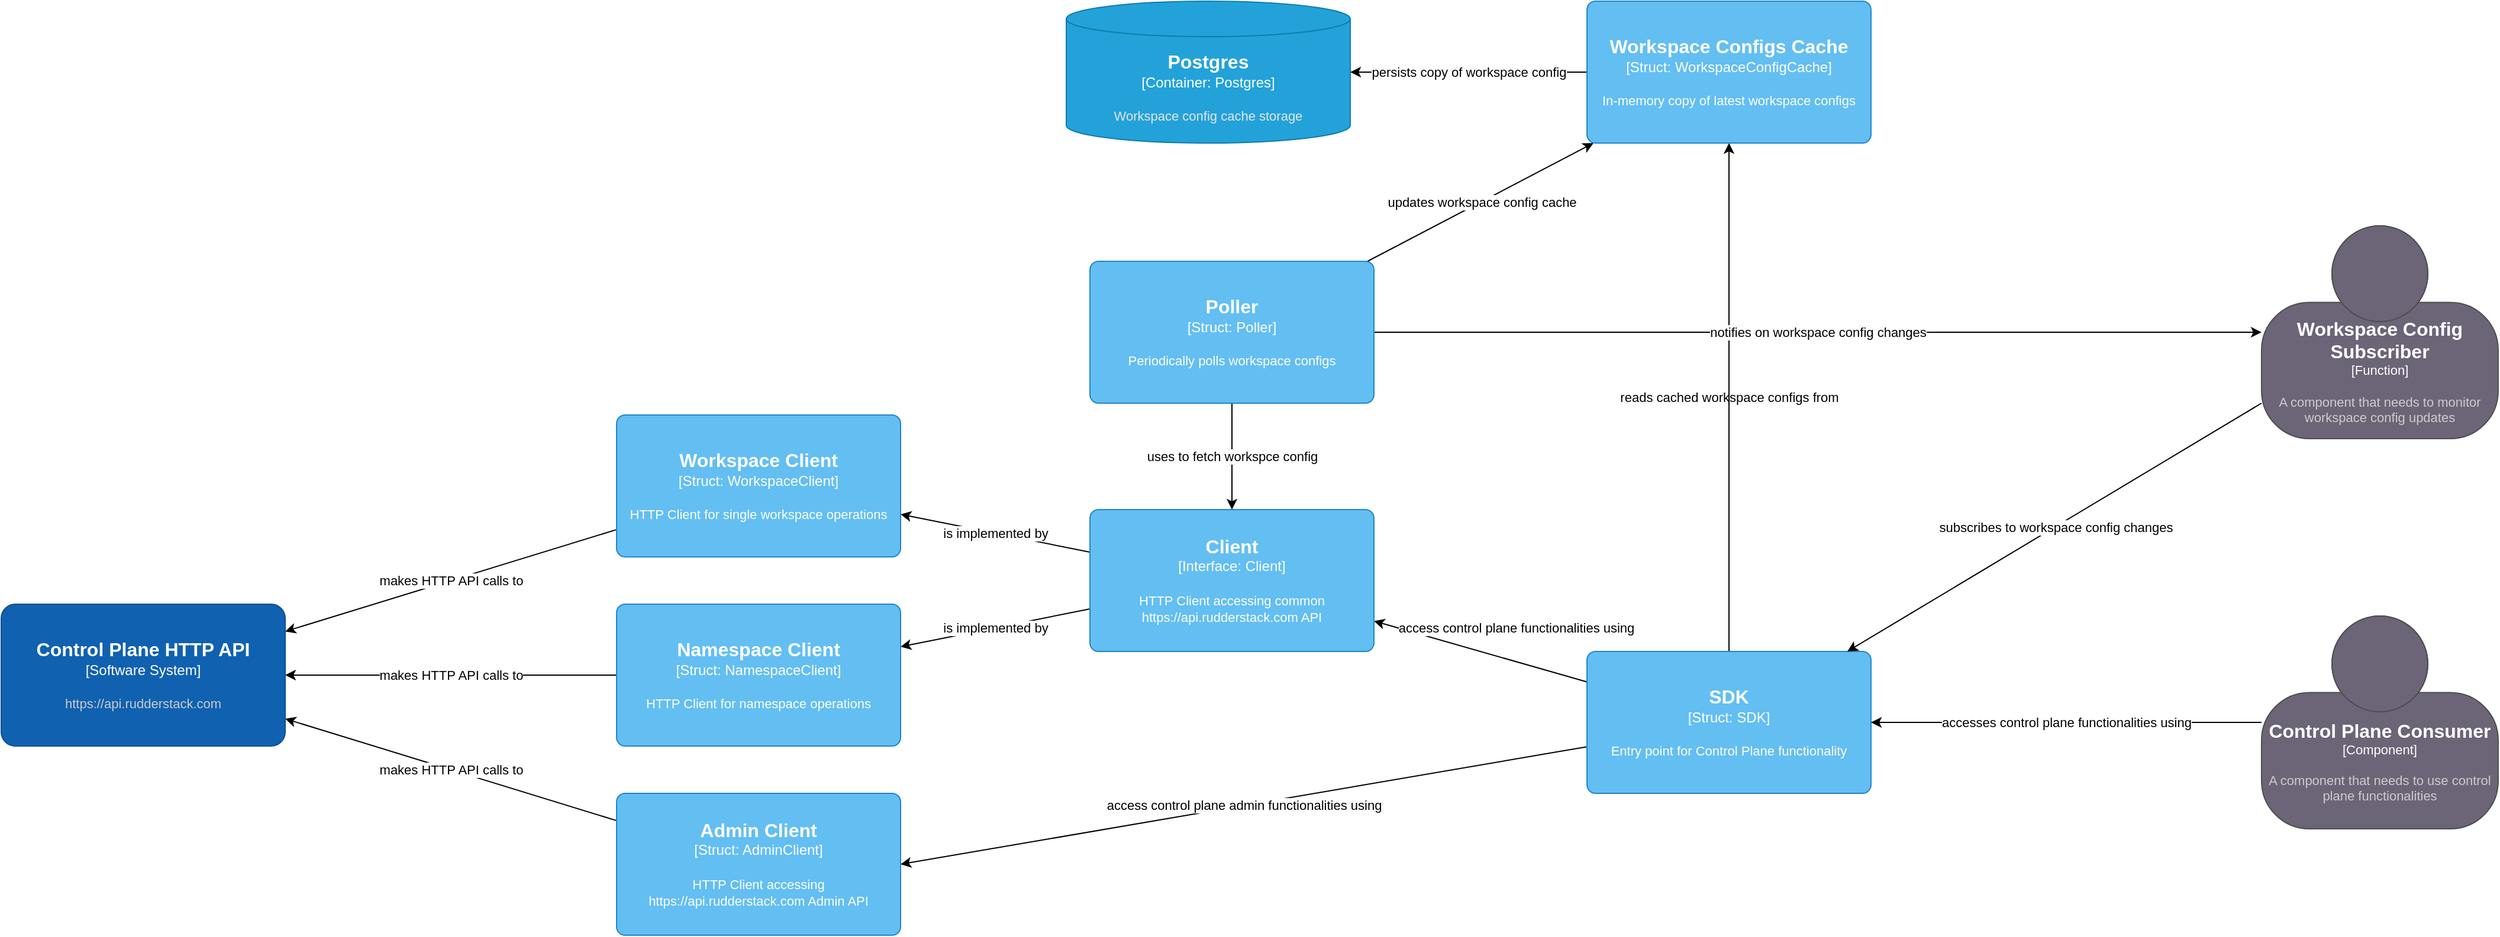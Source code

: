 <mxfile>
    <diagram id="_XXg_SG4GZvzSHFKr3O1" name="Page-1">
        <mxGraphModel dx="2261" dy="317" grid="1" gridSize="10" guides="1" tooltips="1" connect="1" arrows="1" fold="1" page="1" pageScale="1" pageWidth="1600" pageHeight="1200" background="#FFFFFF" math="0" shadow="0">
            <root>
                <mxCell id="0"/>
                <mxCell id="1" parent="0"/>
                <mxCell id="17" value="access control plane admin functionalities using" style="edgeStyle=none;html=1;entryX=1;entryY=0.5;entryDx=0;entryDy=0;entryPerimeter=0;strokeColor=#000000;fontColor=#000000;labelBackgroundColor=#FFFFFF;" edge="1" parent="1" source="3" target="15">
                    <mxGeometry relative="1" as="geometry"/>
                </mxCell>
                <mxCell id="20" value="access control plane functionalities using" style="edgeStyle=none;html=1;strokeColor=#000000;fontColor=#000000;labelBackgroundColor=#FFFFFF;" edge="1" parent="1" source="3" target="4">
                    <mxGeometry x="-0.249" y="-27" relative="1" as="geometry">
                        <mxPoint as="offset"/>
                    </mxGeometry>
                </mxCell>
                <mxCell id="38" value="reads cached workspace configs from" style="edgeStyle=none;html=1;strokeColor=#000000;fontColor=#000000;labelBackgroundColor=none;" edge="1" parent="1" source="3" target="28">
                    <mxGeometry relative="1" as="geometry"/>
                </mxCell>
                <object placeholders="1" c4Name="SDK" c4Type="Struct" c4Technology="SDK" c4Description="Entry point for Control Plane functionality" label="&lt;font style=&quot;font-size: 16px&quot;&gt;&lt;b&gt;%c4Name%&lt;/b&gt;&lt;/font&gt;&lt;div&gt;[%c4Type%: %c4Technology%]&lt;/div&gt;&lt;br&gt;&lt;div&gt;&lt;font style=&quot;font-size: 11px&quot;&gt;%c4Description%&lt;/font&gt;&lt;/div&gt;" id="3">
                    <mxCell style="rounded=1;whiteSpace=wrap;html=1;labelBackgroundColor=none;fillColor=#63BEF2;fontColor=#ffffff;align=center;arcSize=6;strokeColor=#2086C9;metaEdit=1;resizable=0;points=[[0.25,0,0],[0.5,0,0],[0.75,0,0],[1,0.25,0],[1,0.5,0],[1,0.75,0],[0.75,1,0],[0.5,1,0],[0.25,1,0],[0,0.75,0],[0,0.5,0],[0,0.25,0]];" vertex="1" parent="1">
                        <mxGeometry x="1200" y="690" width="240" height="120" as="geometry"/>
                    </mxCell>
                </object>
                <mxCell id="18" value="is implemented by" style="edgeStyle=none;html=1;strokeColor=#000000;fontColor=#000000;labelBackgroundColor=#FFFFFF;" edge="1" parent="1" source="4" target="6">
                    <mxGeometry relative="1" as="geometry"/>
                </mxCell>
                <mxCell id="19" value="is implemented by" style="edgeStyle=none;html=1;strokeColor=#000000;fontColor=#000000;labelBackgroundColor=#FFFFFF;" edge="1" parent="1" source="4" target="5">
                    <mxGeometry relative="1" as="geometry"/>
                </mxCell>
                <object placeholders="1" c4Name="Client" c4Type="Interface" c4Technology="Client" c4Description="HTTP Client accessing common https://api.rudderstack.com API" label="&lt;font style=&quot;font-size: 16px&quot;&gt;&lt;b&gt;%c4Name%&lt;/b&gt;&lt;/font&gt;&lt;div&gt;[%c4Type%: %c4Technology%]&lt;/div&gt;&lt;br&gt;&lt;div&gt;&lt;font style=&quot;font-size: 11px&quot;&gt;%c4Description%&lt;/font&gt;&lt;/div&gt;" id="4">
                    <mxCell style="rounded=1;whiteSpace=wrap;html=1;labelBackgroundColor=none;fillColor=#63BEF2;fontColor=#ffffff;align=center;arcSize=6;strokeColor=#2086C9;metaEdit=1;resizable=0;points=[[0.25,0,0],[0.5,0,0],[0.75,0,0],[1,0.25,0],[1,0.5,0],[1,0.75,0],[0.75,1,0],[0.5,1,0],[0.25,1,0],[0,0.75,0],[0,0.5,0],[0,0.25,0]];" vertex="1" parent="1">
                        <mxGeometry x="780" y="570" width="240" height="120" as="geometry"/>
                    </mxCell>
                </object>
                <mxCell id="22" value="makes HTTP API calls to" style="edgeStyle=none;html=1;strokeColor=#000000;labelBackgroundColor=#FFFFFF;fontColor=#000000;" edge="1" parent="1" source="5" target="21">
                    <mxGeometry x="0.003" relative="1" as="geometry">
                        <mxPoint as="offset"/>
                    </mxGeometry>
                </mxCell>
                <object placeholders="1" c4Name="Workspace Client" c4Type="Struct" c4Technology="WorkspaceClient" c4Description="HTTP Client for single workspace operations" label="&lt;font style=&quot;font-size: 16px&quot;&gt;&lt;b&gt;%c4Name%&lt;/b&gt;&lt;/font&gt;&lt;div&gt;[%c4Type%: %c4Technology%]&lt;/div&gt;&lt;br&gt;&lt;div&gt;&lt;font style=&quot;font-size: 11px&quot;&gt;%c4Description%&lt;/font&gt;&lt;/div&gt;" id="5">
                    <mxCell style="rounded=1;whiteSpace=wrap;html=1;labelBackgroundColor=none;fillColor=#63BEF2;fontColor=#ffffff;align=center;arcSize=6;strokeColor=#2086C9;metaEdit=1;resizable=0;points=[[0.25,0,0],[0.5,0,0],[0.75,0,0],[1,0.25,0],[1,0.5,0],[1,0.75,0],[0.75,1,0],[0.5,1,0],[0.25,1,0],[0,0.75,0],[0,0.5,0],[0,0.25,0]];" vertex="1" parent="1">
                        <mxGeometry x="380" y="490" width="240" height="120" as="geometry"/>
                    </mxCell>
                </object>
                <mxCell id="23" value="makes HTTP API calls to" style="edgeStyle=none;html=1;strokeColor=#000000;labelBackgroundColor=#FFFFFF;fontColor=#000000;" edge="1" parent="1" source="6" target="21">
                    <mxGeometry relative="1" as="geometry"/>
                </mxCell>
                <object placeholders="1" c4Name="Namespace Client" c4Type="Struct" c4Technology="NamespaceClient" c4Description="HTTP Client for namespace operations" label="&lt;font style=&quot;font-size: 16px&quot;&gt;&lt;b&gt;%c4Name%&lt;/b&gt;&lt;/font&gt;&lt;div&gt;[%c4Type%: %c4Technology%]&lt;/div&gt;&lt;br&gt;&lt;div&gt;&lt;font style=&quot;font-size: 11px&quot;&gt;%c4Description%&lt;/font&gt;&lt;/div&gt;" id="6">
                    <mxCell style="rounded=1;whiteSpace=wrap;html=1;labelBackgroundColor=none;fillColor=#63BEF2;fontColor=#ffffff;align=center;arcSize=6;strokeColor=#2086C9;metaEdit=1;resizable=0;points=[[0.25,0,0],[0.5,0,0],[0.75,0,0],[1,0.25,0],[1,0.5,0],[1,0.75,0],[0.75,1,0],[0.5,1,0],[0.25,1,0],[0,0.75,0],[0,0.5,0],[0,0.25,0]];" vertex="1" parent="1">
                        <mxGeometry x="380" y="650" width="240" height="120" as="geometry"/>
                    </mxCell>
                </object>
                <mxCell id="24" value="makes HTTP API calls to" style="edgeStyle=none;html=1;strokeColor=#000000;labelBackgroundColor=#FFFFFF;fontColor=#000000;" edge="1" parent="1" source="15" target="21">
                    <mxGeometry relative="1" as="geometry"/>
                </mxCell>
                <object placeholders="1" c4Name="Admin Client" c4Type="Struct" c4Technology="AdminClient" c4Description="HTTP Client accessing https://api.rudderstack.com Admin API" label="&lt;font style=&quot;font-size: 16px&quot;&gt;&lt;b&gt;%c4Name%&lt;/b&gt;&lt;/font&gt;&lt;div&gt;[%c4Type%: %c4Technology%]&lt;/div&gt;&lt;br&gt;&lt;div&gt;&lt;font style=&quot;font-size: 11px&quot;&gt;%c4Description%&lt;/font&gt;&lt;/div&gt;" id="15">
                    <mxCell style="rounded=1;whiteSpace=wrap;html=1;labelBackgroundColor=none;fillColor=#63BEF2;fontColor=#ffffff;align=center;arcSize=6;strokeColor=#2086C9;metaEdit=1;resizable=0;points=[[0.25,0,0],[0.5,0,0],[0.75,0,0],[1,0.25,0],[1,0.5,0],[1,0.75,0],[0.75,1,0],[0.5,1,0],[0.25,1,0],[0,0.75,0],[0,0.5,0],[0,0.25,0]];" vertex="1" parent="1">
                        <mxGeometry x="380" y="810" width="240" height="120" as="geometry"/>
                    </mxCell>
                </object>
                <object placeholders="1" c4Name="Control Plane HTTP API" c4Type="Software System" c4Description="https://api.rudderstack.com" label="&lt;font style=&quot;font-size: 16px&quot;&gt;&lt;b&gt;%c4Name%&lt;/b&gt;&lt;/font&gt;&lt;div&gt;[%c4Type%]&lt;/div&gt;&lt;br&gt;&lt;div&gt;&lt;font style=&quot;font-size: 11px&quot;&gt;&lt;font color=&quot;#cccccc&quot;&gt;%c4Description%&lt;/font&gt;&lt;/div&gt;" id="21">
                    <mxCell style="rounded=1;whiteSpace=wrap;html=1;labelBackgroundColor=none;fillColor=#1061B0;fontColor=#ffffff;align=center;arcSize=10;strokeColor=#0D5091;metaEdit=1;resizable=0;points=[[0.25,0,0],[0.5,0,0],[0.75,0,0],[1,0.25,0],[1,0.5,0],[1,0.75,0],[0.75,1,0],[0.5,1,0],[0.25,1,0],[0,0.75,0],[0,0.5,0],[0,0.25,0]];" vertex="1" parent="1">
                        <mxGeometry x="-140" y="650" width="240" height="120" as="geometry"/>
                    </mxCell>
                </object>
                <mxCell id="26" value="uses to fetch workspce config" style="edgeStyle=none;html=1;strokeColor=#000000;labelBackgroundColor=#FFFFFF;fontColor=#000000;" edge="1" parent="1" source="25" target="4">
                    <mxGeometry relative="1" as="geometry"/>
                </mxCell>
                <mxCell id="35" value="notifies on workspace config changes" style="edgeStyle=none;html=1;strokeColor=#000000;fontColor=#000000;labelBackgroundColor=#FFFFFF;" edge="1" parent="1" source="25" target="34">
                    <mxGeometry relative="1" as="geometry"/>
                </mxCell>
                <mxCell id="41" value="&lt;font style=&quot;&quot; color=&quot;#000000&quot;&gt;updates workspace config cache&lt;/font&gt;" style="edgeStyle=none;html=1;strokeColor=#000000;labelBackgroundColor=#FFFFFF;" edge="1" parent="1" source="25" target="28">
                    <mxGeometry x="0.008" relative="1" as="geometry">
                        <mxPoint as="offset"/>
                    </mxGeometry>
                </mxCell>
                <object placeholders="1" c4Name="Poller" c4Type="Struct" c4Technology="Poller" c4Description="Periodically polls workspace configs" label="&lt;font style=&quot;font-size: 16px&quot;&gt;&lt;b&gt;%c4Name%&lt;/b&gt;&lt;/font&gt;&lt;div&gt;[%c4Type%: %c4Technology%]&lt;/div&gt;&lt;br&gt;&lt;div&gt;&lt;font style=&quot;font-size: 11px&quot;&gt;%c4Description%&lt;/font&gt;&lt;/div&gt;" id="25">
                    <mxCell style="rounded=1;whiteSpace=wrap;html=1;labelBackgroundColor=none;fillColor=#63BEF2;fontColor=#ffffff;align=center;arcSize=6;strokeColor=#2086C9;metaEdit=1;resizable=0;points=[[0.25,0,0],[0.5,0,0],[0.75,0,0],[1,0.25,0],[1,0.5,0],[1,0.75,0],[0.75,1,0],[0.5,1,0],[0.25,1,0],[0,0.75,0],[0,0.5,0],[0,0.25,0]];" vertex="1" parent="1">
                        <mxGeometry x="780" y="360" width="240" height="120" as="geometry"/>
                    </mxCell>
                </object>
                <object placeholders="1" c4Type="Postgres" c4Container="Container" c4Technology="Postgres" c4Description="Workspace config cache storage" label="&lt;font style=&quot;font-size: 16px&quot;&gt;&lt;b&gt;%c4Type%&lt;/b&gt;&lt;/font&gt;&lt;div&gt;[%c4Container%:&amp;nbsp;%c4Technology%]&lt;/div&gt;&lt;br&gt;&lt;div&gt;&lt;font style=&quot;font-size: 11px&quot;&gt;&lt;font color=&quot;#E6E6E6&quot;&gt;%c4Description%&lt;/font&gt;&lt;/div&gt;" id="27">
                    <mxCell style="shape=cylinder3;size=15;whiteSpace=wrap;html=1;boundedLbl=1;rounded=0;labelBackgroundColor=none;fillColor=#23A2D9;fontSize=12;fontColor=#ffffff;align=center;strokeColor=#0E7DAD;metaEdit=1;points=[[0.5,0,0],[1,0.25,0],[1,0.5,0],[1,0.75,0],[0.5,1,0],[0,0.75,0],[0,0.5,0],[0,0.25,0]];resizable=0;" vertex="1" parent="1">
                        <mxGeometry x="760" y="140" width="240" height="120" as="geometry"/>
                    </mxCell>
                </object>
                <mxCell id="33" value="persists copy of workspace config" style="edgeStyle=none;html=1;strokeColor=#000000;fontColor=#000000;labelBackgroundColor=#FFFFFF;" edge="1" parent="1" source="28" target="27">
                    <mxGeometry relative="1" as="geometry"/>
                </mxCell>
                <object placeholders="1" c4Name="Workspace Configs Cache" c4Type="Struct" c4Technology="WorkspaceConfigCache" c4Description="In-memory copy of latest workspace configs" label="&lt;font style=&quot;font-size: 16px&quot;&gt;&lt;b&gt;%c4Name%&lt;/b&gt;&lt;/font&gt;&lt;div&gt;[%c4Type%: %c4Technology%]&lt;/div&gt;&lt;br&gt;&lt;div&gt;&lt;font style=&quot;font-size: 11px&quot;&gt;%c4Description%&lt;/font&gt;&lt;/div&gt;" id="28">
                    <mxCell style="rounded=1;whiteSpace=wrap;html=1;labelBackgroundColor=none;fillColor=#63BEF2;fontColor=#ffffff;align=center;arcSize=6;strokeColor=#2086C9;metaEdit=1;resizable=0;points=[[0.25,0,0],[0.5,0,0],[0.75,0,0],[1,0.25,0],[1,0.5,0],[1,0.75,0],[0.75,1,0],[0.5,1,0],[0.25,1,0],[0,0.75,0],[0,0.5,0],[0,0.25,0]];" vertex="1" parent="1">
                        <mxGeometry x="1200" y="140" width="240" height="120" as="geometry"/>
                    </mxCell>
                </object>
                <mxCell id="37" value="subscribes to workspace config changes" style="edgeStyle=none;html=1;strokeColor=#000000;fontColor=#000000;labelBackgroundColor=#FFFFFF;" edge="1" parent="1" source="34" target="3">
                    <mxGeometry x="-0.003" relative="1" as="geometry">
                        <mxPoint as="offset"/>
                    </mxGeometry>
                </mxCell>
                <object placeholders="1" c4Name="Workspace Config Subscriber" c4Type="Function" c4Description="A component that needs to monitor workspace config updates" label="&lt;font style=&quot;font-size: 16px&quot;&gt;&lt;b&gt;%c4Name%&lt;/b&gt;&lt;/font&gt;&lt;div&gt;[%c4Type%]&lt;/div&gt;&lt;br&gt;&lt;div&gt;&lt;font style=&quot;font-size: 11px&quot;&gt;&lt;font color=&quot;#cccccc&quot;&gt;%c4Description%&lt;/font&gt;&lt;/div&gt;" id="34">
                    <mxCell style="html=1;fontSize=11;dashed=0;whiteSpace=wrap;fillColor=#6C6477;strokeColor=#4D4D4D;fontColor=#ffffff;shape=mxgraph.c4.person2;align=center;metaEdit=1;points=[[0.5,0,0],[1,0.5,0],[1,0.75,0],[0.75,1,0],[0.5,1,0],[0.25,1,0],[0,0.75,0],[0,0.5,0]];resizable=0;" vertex="1" parent="1">
                        <mxGeometry x="1770" y="330" width="200" height="180" as="geometry"/>
                    </mxCell>
                </object>
                <mxCell id="40" value="accesses control plane functionalities using" style="edgeStyle=none;html=1;strokeColor=#000000;fontColor=#000000;labelBackgroundColor=#FFFFFF;" edge="1" parent="1" source="39" target="3">
                    <mxGeometry relative="1" as="geometry"/>
                </mxCell>
                <object placeholders="1" c4Name="Control Plane Consumer" c4Type="Component" c4Description="A component that needs to use control plane functionalities" label="&lt;font style=&quot;font-size: 16px&quot;&gt;&lt;b&gt;%c4Name%&lt;/b&gt;&lt;/font&gt;&lt;div&gt;[%c4Type%]&lt;/div&gt;&lt;br&gt;&lt;div&gt;&lt;font style=&quot;font-size: 11px&quot;&gt;&lt;font color=&quot;#cccccc&quot;&gt;%c4Description%&lt;/font&gt;&lt;/div&gt;" id="39">
                    <mxCell style="html=1;fontSize=11;dashed=0;whiteSpace=wrap;fillColor=#6C6477;strokeColor=#4D4D4D;fontColor=#ffffff;shape=mxgraph.c4.person2;align=center;metaEdit=1;points=[[0.5,0,0],[1,0.5,0],[1,0.75,0],[0.75,1,0],[0.5,1,0],[0.25,1,0],[0,0.75,0],[0,0.5,0]];resizable=0;" vertex="1" parent="1">
                        <mxGeometry x="1770" y="660" width="200" height="180" as="geometry"/>
                    </mxCell>
                </object>
            </root>
        </mxGraphModel>
    </diagram>
</mxfile>